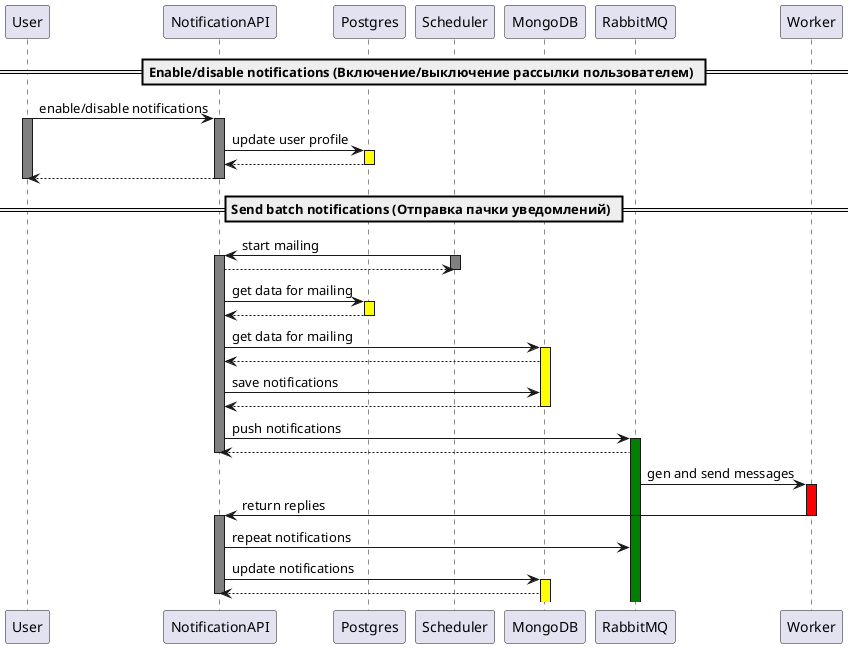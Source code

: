 @startuml
== Enable/disable notifications (Включение/выключение рассылки пользователем) ==
User -> NotificationAPI: enable/disable notifications
activate User #gray
activate NotificationAPI #gray
NotificationAPI -> Postgres: update user profile
activate Postgres #yellow
Postgres --> NotificationAPI:
deactivate Postgres
NotificationAPI --> User
deactivate NotificationAPI
deactivate User

== Send batch notifications (Отправка пачки уведомлений) ==
Scheduler -> NotificationAPI: start mailing
activate Scheduler #grey
activate NotificationAPI #grey
NotificationAPI --> Scheduler
deactivate Scheduler
NotificationAPI -> Postgres: get data for mailing
activate Postgres #yellow
Postgres --> NotificationAPI
deactivate Postgres
NotificationAPI -> MongoDB: get data for mailing
activate MongoDB #yellow
MongoDB --> NotificationAPI
NotificationAPI -> MongoDB: save notifications
MongoDB --> NotificationAPI
deactivate MongoDB

NotificationAPI -> RabbitMQ: push notifications
activate RabbitMQ #green
RabbitMQ --> NotificationAPI
deactivate NotificationAPI
RabbitMQ -> Worker:gen and send messages
activate Worker #red
Worker -> NotificationAPI: return replies
deactivate Worker
activate NotificationAPI #grey
NotificationAPI -> RabbitMQ: repeat notifications
NotificationAPI -> MongoDB: update notifications
activate MongoDB #yellow
MongoDB --> NotificationAPI
deactivate Postgres
deactivate NotificationAPI
@enduml
